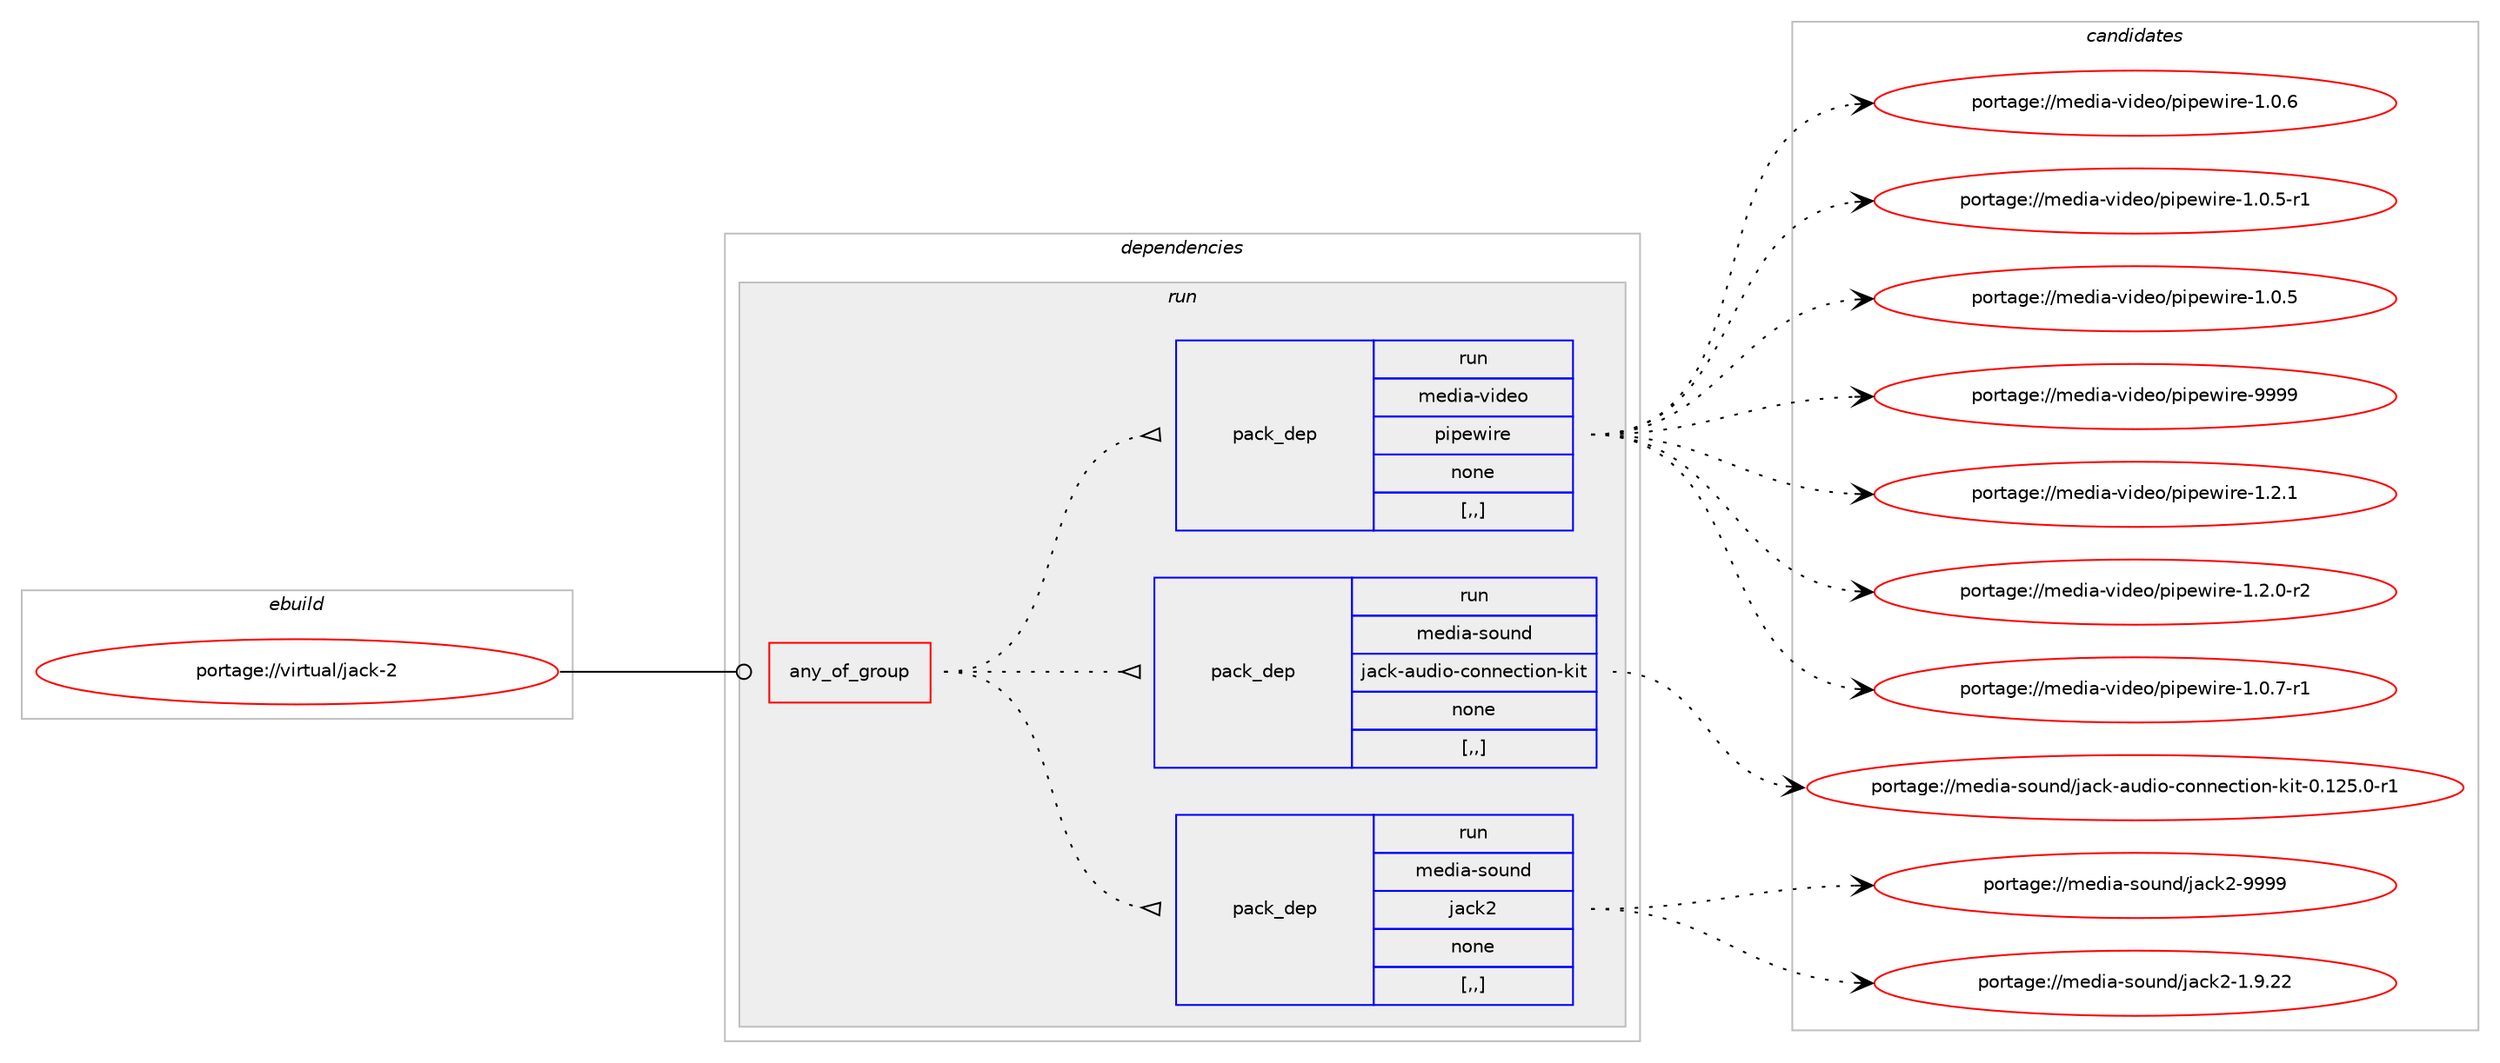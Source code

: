 digraph prolog {

# *************
# Graph options
# *************

newrank=true;
concentrate=true;
compound=true;
graph [rankdir=LR,fontname=Helvetica,fontsize=10,ranksep=1.5];#, ranksep=2.5, nodesep=0.2];
edge  [arrowhead=vee];
node  [fontname=Helvetica,fontsize=10];

# **********
# The ebuild
# **********

subgraph cluster_leftcol {
color=gray;
label=<<i>ebuild</i>>;
id [label="portage://virtual/jack-2", color=red, width=4, href="../virtual/jack-2.svg"];
}

# ****************
# The dependencies
# ****************

subgraph cluster_midcol {
color=gray;
label=<<i>dependencies</i>>;
subgraph cluster_compile {
fillcolor="#eeeeee";
style=filled;
label=<<i>compile</i>>;
}
subgraph cluster_compileandrun {
fillcolor="#eeeeee";
style=filled;
label=<<i>compile and run</i>>;
}
subgraph cluster_run {
fillcolor="#eeeeee";
style=filled;
label=<<i>run</i>>;
subgraph any2832 {
dependency441837 [label=<<TABLE BORDER="0" CELLBORDER="1" CELLSPACING="0" CELLPADDING="4"><TR><TD CELLPADDING="10">any_of_group</TD></TR></TABLE>>, shape=none, color=red];subgraph pack320805 {
dependency441838 [label=<<TABLE BORDER="0" CELLBORDER="1" CELLSPACING="0" CELLPADDING="4" WIDTH="220"><TR><TD ROWSPAN="6" CELLPADDING="30">pack_dep</TD></TR><TR><TD WIDTH="110">run</TD></TR><TR><TD>media-sound</TD></TR><TR><TD>jack2</TD></TR><TR><TD>none</TD></TR><TR><TD>[,,]</TD></TR></TABLE>>, shape=none, color=blue];
}
dependency441837:e -> dependency441838:w [weight=20,style="dotted",arrowhead="oinv"];
subgraph pack320806 {
dependency441839 [label=<<TABLE BORDER="0" CELLBORDER="1" CELLSPACING="0" CELLPADDING="4" WIDTH="220"><TR><TD ROWSPAN="6" CELLPADDING="30">pack_dep</TD></TR><TR><TD WIDTH="110">run</TD></TR><TR><TD>media-sound</TD></TR><TR><TD>jack-audio-connection-kit</TD></TR><TR><TD>none</TD></TR><TR><TD>[,,]</TD></TR></TABLE>>, shape=none, color=blue];
}
dependency441837:e -> dependency441839:w [weight=20,style="dotted",arrowhead="oinv"];
subgraph pack320807 {
dependency441840 [label=<<TABLE BORDER="0" CELLBORDER="1" CELLSPACING="0" CELLPADDING="4" WIDTH="220"><TR><TD ROWSPAN="6" CELLPADDING="30">pack_dep</TD></TR><TR><TD WIDTH="110">run</TD></TR><TR><TD>media-video</TD></TR><TR><TD>pipewire</TD></TR><TR><TD>none</TD></TR><TR><TD>[,,]</TD></TR></TABLE>>, shape=none, color=blue];
}
dependency441837:e -> dependency441840:w [weight=20,style="dotted",arrowhead="oinv"];
}
id:e -> dependency441837:w [weight=20,style="solid",arrowhead="odot"];
}
}

# **************
# The candidates
# **************

subgraph cluster_choices {
rank=same;
color=gray;
label=<<i>candidates</i>>;

subgraph choice320805 {
color=black;
nodesep=1;
choice1091011001059745115111117110100471069799107504557575757 [label="portage://media-sound/jack2-9999", color=red, width=4,href="../media-sound/jack2-9999.svg"];
choice10910110010597451151111171101004710697991075045494657465050 [label="portage://media-sound/jack2-1.9.22", color=red, width=4,href="../media-sound/jack2-1.9.22.svg"];
dependency441838:e -> choice1091011001059745115111117110100471069799107504557575757:w [style=dotted,weight="100"];
dependency441838:e -> choice10910110010597451151111171101004710697991075045494657465050:w [style=dotted,weight="100"];
}
subgraph choice320806 {
color=black;
nodesep=1;
choice109101100105974511511111711010047106979910745971171001051114599111110110101991161051111104510710511645484649505346484511449 [label="portage://media-sound/jack-audio-connection-kit-0.125.0-r1", color=red, width=4,href="../media-sound/jack-audio-connection-kit-0.125.0-r1.svg"];
dependency441839:e -> choice109101100105974511511111711010047106979910745971171001051114599111110110101991161051111104510710511645484649505346484511449:w [style=dotted,weight="100"];
}
subgraph choice320807 {
color=black;
nodesep=1;
choice1091011001059745118105100101111471121051121011191051141014557575757 [label="portage://media-video/pipewire-9999", color=red, width=4,href="../media-video/pipewire-9999.svg"];
choice109101100105974511810510010111147112105112101119105114101454946504649 [label="portage://media-video/pipewire-1.2.1", color=red, width=4,href="../media-video/pipewire-1.2.1.svg"];
choice1091011001059745118105100101111471121051121011191051141014549465046484511450 [label="portage://media-video/pipewire-1.2.0-r2", color=red, width=4,href="../media-video/pipewire-1.2.0-r2.svg"];
choice1091011001059745118105100101111471121051121011191051141014549464846554511449 [label="portage://media-video/pipewire-1.0.7-r1", color=red, width=4,href="../media-video/pipewire-1.0.7-r1.svg"];
choice109101100105974511810510010111147112105112101119105114101454946484654 [label="portage://media-video/pipewire-1.0.6", color=red, width=4,href="../media-video/pipewire-1.0.6.svg"];
choice1091011001059745118105100101111471121051121011191051141014549464846534511449 [label="portage://media-video/pipewire-1.0.5-r1", color=red, width=4,href="../media-video/pipewire-1.0.5-r1.svg"];
choice109101100105974511810510010111147112105112101119105114101454946484653 [label="portage://media-video/pipewire-1.0.5", color=red, width=4,href="../media-video/pipewire-1.0.5.svg"];
dependency441840:e -> choice1091011001059745118105100101111471121051121011191051141014557575757:w [style=dotted,weight="100"];
dependency441840:e -> choice109101100105974511810510010111147112105112101119105114101454946504649:w [style=dotted,weight="100"];
dependency441840:e -> choice1091011001059745118105100101111471121051121011191051141014549465046484511450:w [style=dotted,weight="100"];
dependency441840:e -> choice1091011001059745118105100101111471121051121011191051141014549464846554511449:w [style=dotted,weight="100"];
dependency441840:e -> choice109101100105974511810510010111147112105112101119105114101454946484654:w [style=dotted,weight="100"];
dependency441840:e -> choice1091011001059745118105100101111471121051121011191051141014549464846534511449:w [style=dotted,weight="100"];
dependency441840:e -> choice109101100105974511810510010111147112105112101119105114101454946484653:w [style=dotted,weight="100"];
}
}

}
